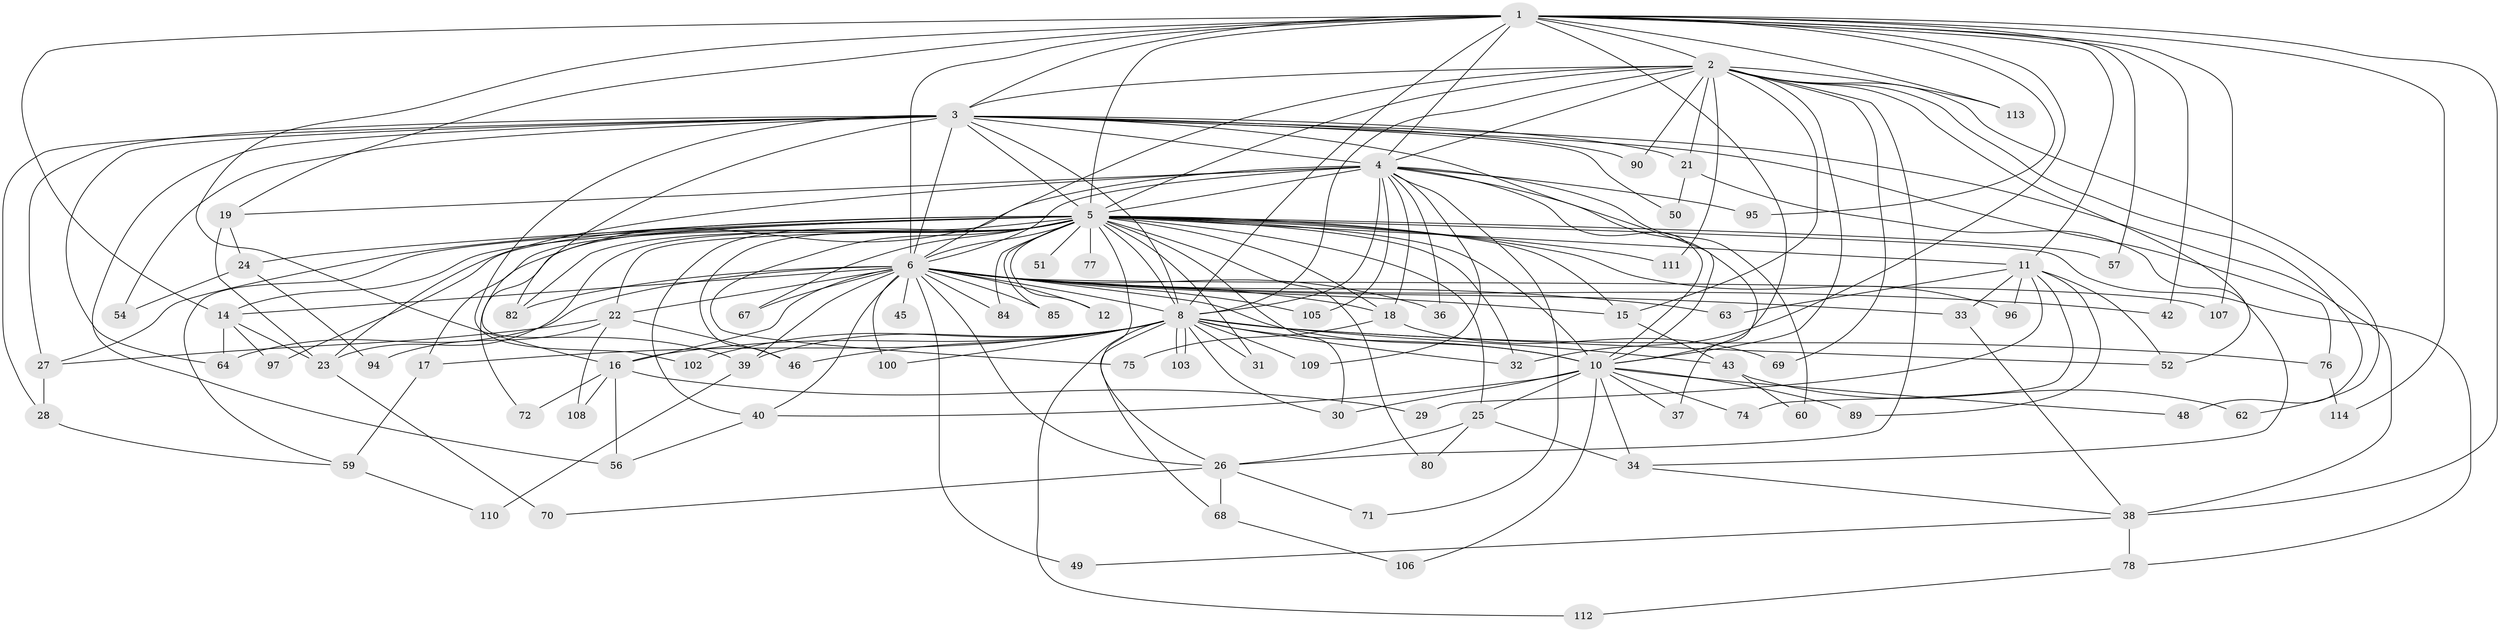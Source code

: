 // original degree distribution, {22: 0.02608695652173913, 19: 0.017391304347826087, 21: 0.008695652173913044, 32: 0.008695652173913044, 24: 0.008695652173913044, 25: 0.008695652173913044, 18: 0.008695652173913044, 10: 0.008695652173913044, 2: 0.5826086956521739, 5: 0.05217391304347826, 6: 0.02608695652173913, 4: 0.08695652173913043, 3: 0.1565217391304348}
// Generated by graph-tools (version 1.1) at 2025/41/03/06/25 10:41:36]
// undirected, 86 vertices, 203 edges
graph export_dot {
graph [start="1"]
  node [color=gray90,style=filled];
  1 [super="+20"];
  2 [super="+83"];
  3 [super="+86"];
  4 [super="+99"];
  5 [super="+7"];
  6 [super="+9"];
  8 [super="+13"];
  10 [super="+61"];
  11 [super="+66"];
  12;
  14 [super="+91"];
  15 [super="+92"];
  16 [super="+53"];
  17;
  18 [super="+87"];
  19 [super="+79"];
  21;
  22 [super="+47"];
  23 [super="+55"];
  24;
  25 [super="+101"];
  26 [super="+41"];
  27;
  28;
  29;
  30 [super="+58"];
  31;
  32 [super="+35"];
  33 [super="+104"];
  34 [super="+115"];
  36;
  37;
  38 [super="+44"];
  39 [super="+81"];
  40 [super="+98"];
  42;
  43;
  45;
  46 [super="+93"];
  48;
  49;
  50;
  51;
  52;
  54;
  56 [super="+73"];
  57;
  59 [super="+65"];
  60;
  62;
  63;
  64;
  67;
  68;
  69;
  70;
  71;
  72;
  74;
  75;
  76;
  77;
  78;
  80;
  82 [super="+88"];
  84;
  85;
  89;
  90;
  94;
  95;
  96;
  97;
  100;
  102;
  103;
  105;
  106;
  107;
  108;
  109;
  110;
  111;
  112;
  113;
  114;
  1 -- 2;
  1 -- 3;
  1 -- 4 [weight=2];
  1 -- 5 [weight=2];
  1 -- 6 [weight=2];
  1 -- 8;
  1 -- 10;
  1 -- 11;
  1 -- 14;
  1 -- 16;
  1 -- 19;
  1 -- 42;
  1 -- 57;
  1 -- 95;
  1 -- 107;
  1 -- 113;
  1 -- 114;
  1 -- 32;
  1 -- 38;
  2 -- 3;
  2 -- 4;
  2 -- 5 [weight=2];
  2 -- 6 [weight=2];
  2 -- 8;
  2 -- 10;
  2 -- 15;
  2 -- 21;
  2 -- 26;
  2 -- 48;
  2 -- 62;
  2 -- 69;
  2 -- 90;
  2 -- 111;
  2 -- 113;
  2 -- 52;
  3 -- 4;
  3 -- 5 [weight=2];
  3 -- 6 [weight=2];
  3 -- 8;
  3 -- 10;
  3 -- 21;
  3 -- 27;
  3 -- 28;
  3 -- 38;
  3 -- 50;
  3 -- 54;
  3 -- 56;
  3 -- 76;
  3 -- 82;
  3 -- 90;
  3 -- 102;
  3 -- 64;
  4 -- 5 [weight=3];
  4 -- 6 [weight=2];
  4 -- 8;
  4 -- 10;
  4 -- 19;
  4 -- 36;
  4 -- 37;
  4 -- 39;
  4 -- 60;
  4 -- 71;
  4 -- 95;
  4 -- 105;
  4 -- 109;
  4 -- 23;
  4 -- 18;
  5 -- 6 [weight=4];
  5 -- 8 [weight=2];
  5 -- 10 [weight=2];
  5 -- 11 [weight=2];
  5 -- 17;
  5 -- 24;
  5 -- 27;
  5 -- 31;
  5 -- 67;
  5 -- 75;
  5 -- 77 [weight=2];
  5 -- 78;
  5 -- 96;
  5 -- 111;
  5 -- 72;
  5 -- 12;
  5 -- 14;
  5 -- 80;
  5 -- 18;
  5 -- 84;
  5 -- 85;
  5 -- 22;
  5 -- 23;
  5 -- 25;
  5 -- 32;
  5 -- 97;
  5 -- 40;
  5 -- 46;
  5 -- 51;
  5 -- 57;
  5 -- 59;
  5 -- 26;
  5 -- 30;
  5 -- 82;
  5 -- 15;
  6 -- 8 [weight=3];
  6 -- 10 [weight=3];
  6 -- 12;
  6 -- 16;
  6 -- 22;
  6 -- 33;
  6 -- 42;
  6 -- 63;
  6 -- 67;
  6 -- 100;
  6 -- 64;
  6 -- 15;
  6 -- 18;
  6 -- 82;
  6 -- 84;
  6 -- 85;
  6 -- 26;
  6 -- 36;
  6 -- 39;
  6 -- 40;
  6 -- 105;
  6 -- 107;
  6 -- 45;
  6 -- 49;
  6 -- 14;
  8 -- 10;
  8 -- 17;
  8 -- 30;
  8 -- 43;
  8 -- 46;
  8 -- 68;
  8 -- 76;
  8 -- 100;
  8 -- 102;
  8 -- 103;
  8 -- 103;
  8 -- 109;
  8 -- 112;
  8 -- 32;
  8 -- 52;
  8 -- 31;
  8 -- 39;
  8 -- 16;
  10 -- 25;
  10 -- 30;
  10 -- 34;
  10 -- 37;
  10 -- 48;
  10 -- 74;
  10 -- 89;
  10 -- 106;
  10 -- 40;
  11 -- 29;
  11 -- 33;
  11 -- 52;
  11 -- 63;
  11 -- 74;
  11 -- 89;
  11 -- 96;
  14 -- 23;
  14 -- 64;
  14 -- 97;
  15 -- 43;
  16 -- 29;
  16 -- 72;
  16 -- 108;
  16 -- 56;
  17 -- 59;
  18 -- 69;
  18 -- 75;
  19 -- 24;
  19 -- 23;
  21 -- 34;
  21 -- 50;
  22 -- 108;
  22 -- 46;
  22 -- 94;
  22 -- 27;
  23 -- 70;
  24 -- 54;
  24 -- 94;
  25 -- 80;
  25 -- 26;
  25 -- 34;
  26 -- 68;
  26 -- 70;
  26 -- 71;
  27 -- 28;
  28 -- 59;
  33 -- 38;
  34 -- 38;
  38 -- 49;
  38 -- 78;
  39 -- 110;
  40 -- 56;
  43 -- 60;
  43 -- 62;
  59 -- 110;
  68 -- 106;
  76 -- 114;
  78 -- 112;
}
